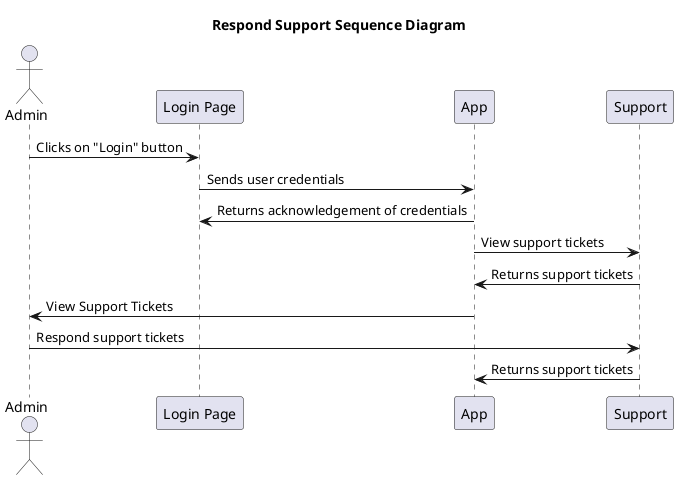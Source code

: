 @startuml Support
title Respond Support Sequence Diagram
actor Admin

participant "Login Page" as LP

Admin -> LP: Clicks on "Login" button
LP -> App: Sends user credentials
App -> LP: Returns acknowledgement of credentials

App -> Support: View support tickets
Support -> App: Returns support tickets
App -> Admin: View Support Tickets 

Admin -> Support: Respond support tickets
Support -> App: Returns support tickets

@enduml